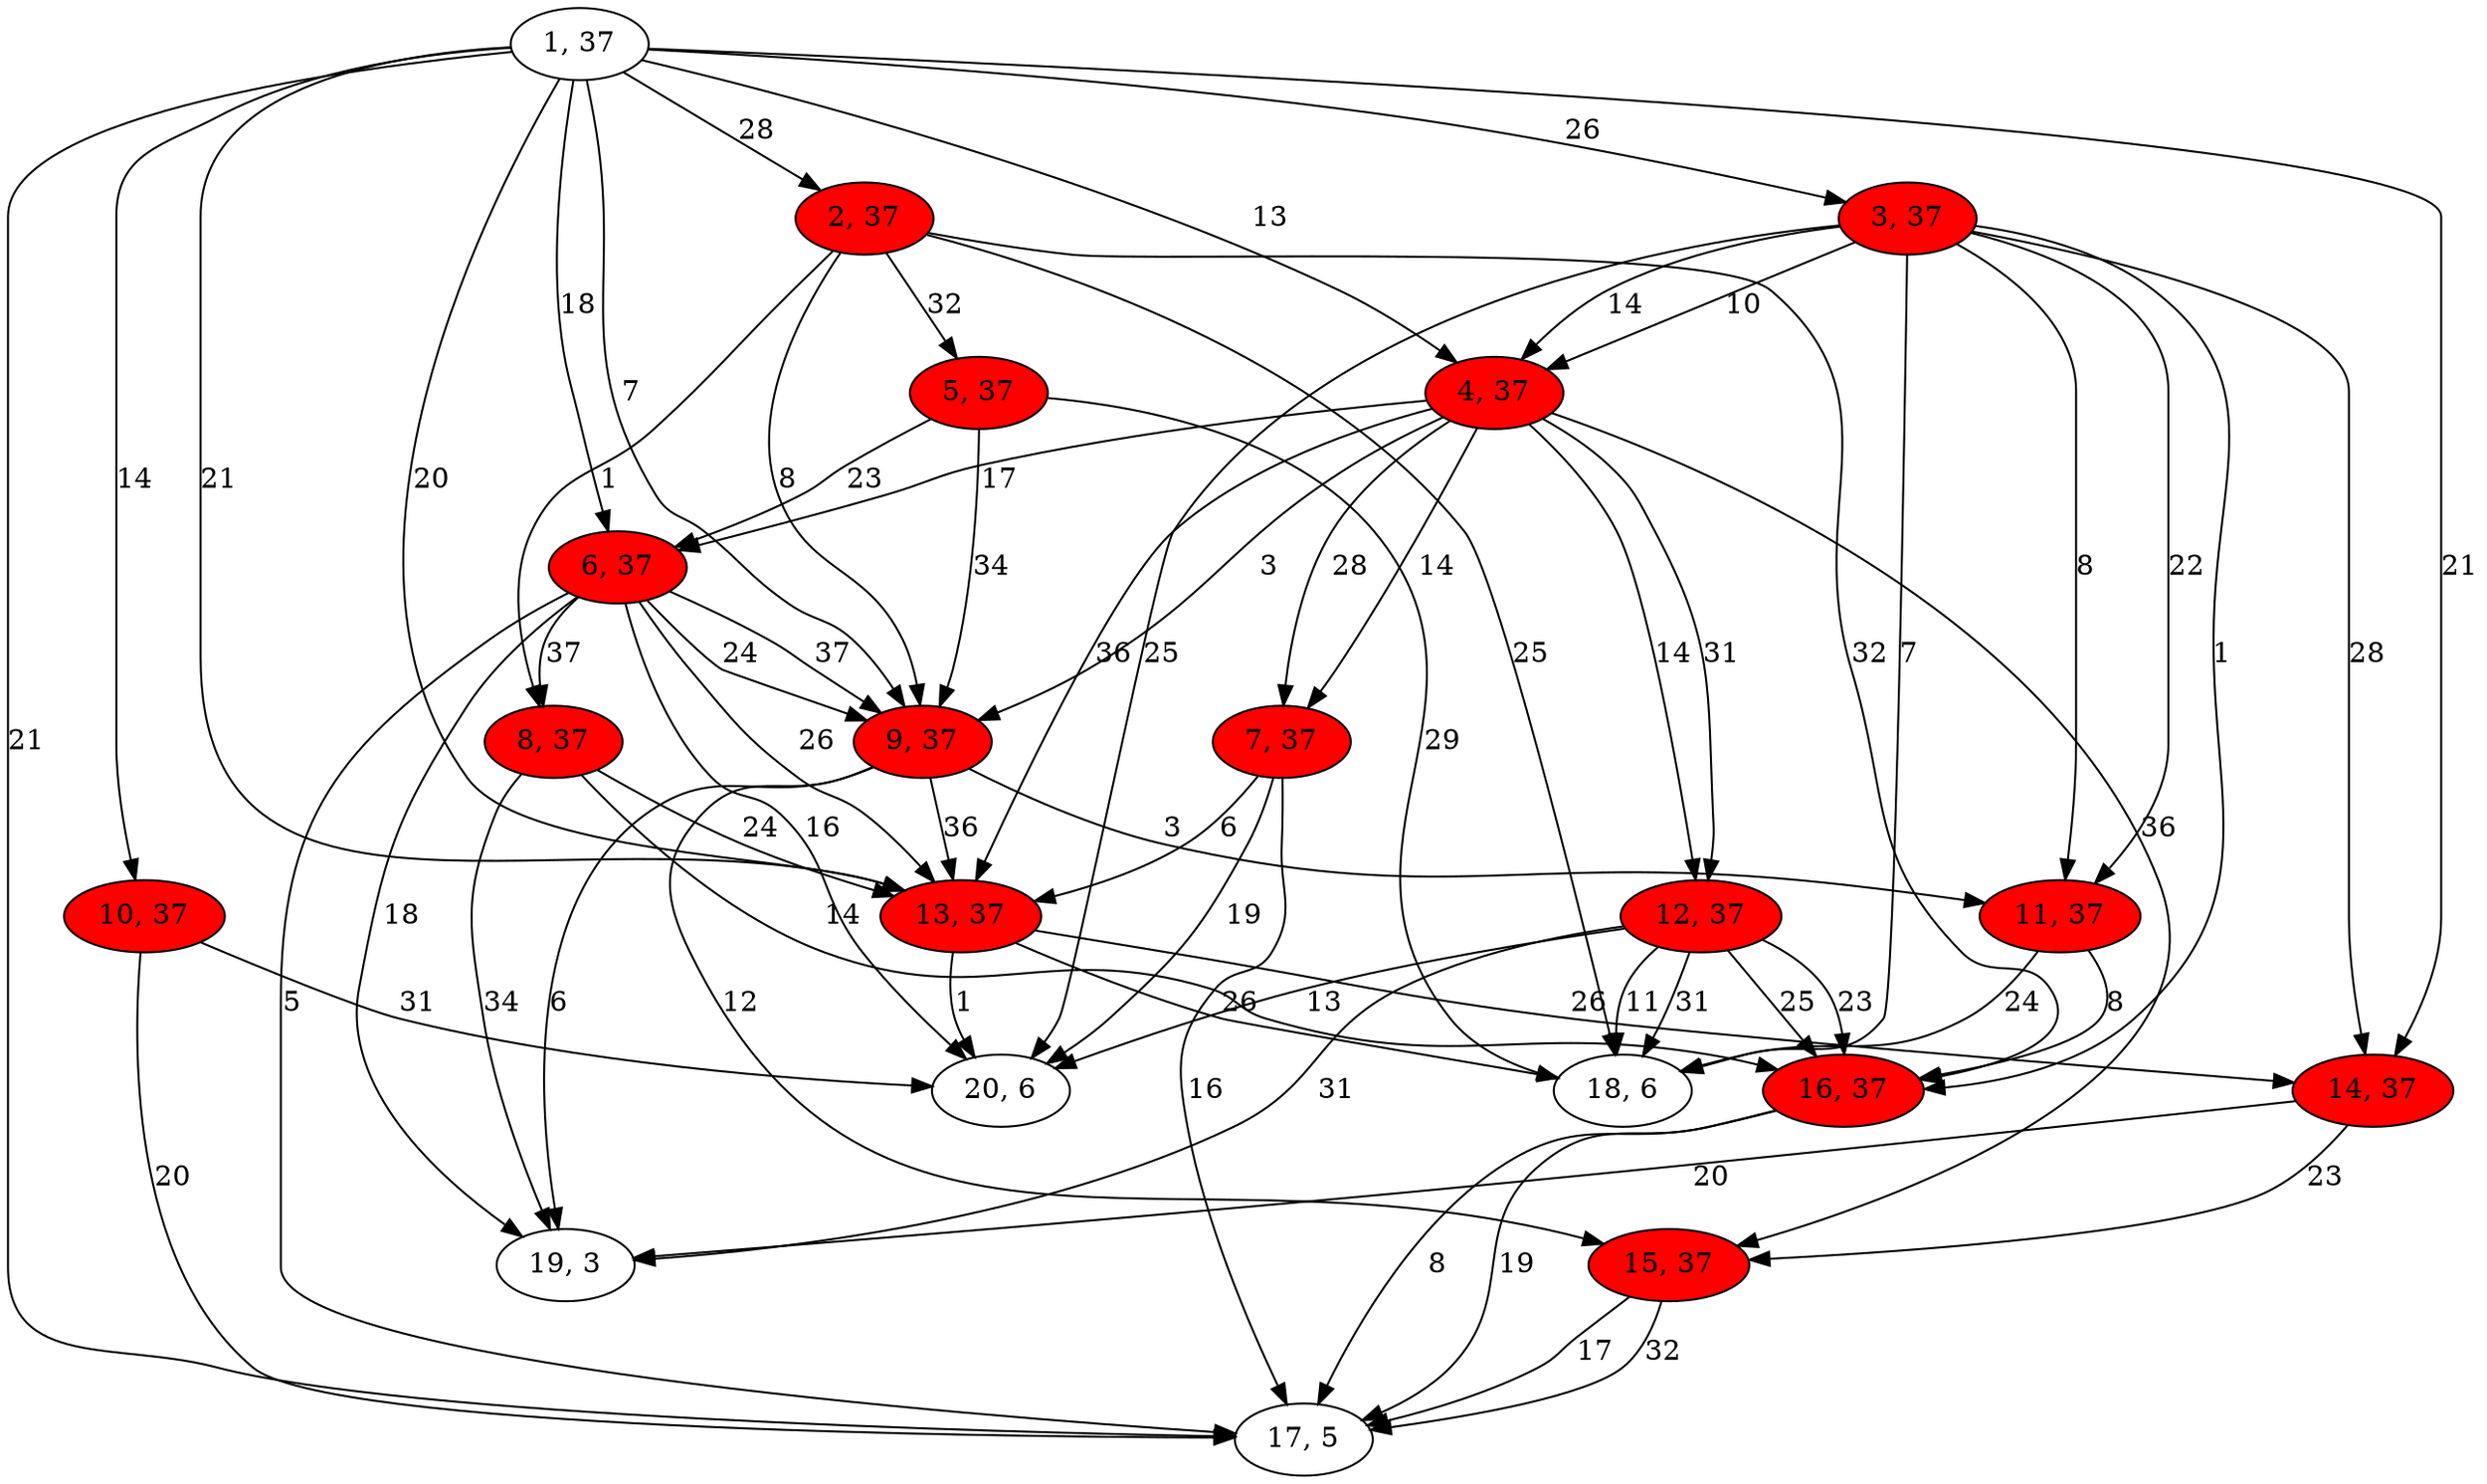 digraph G{
1[label="1, 37"]
2[label="2, 37"]
3[label="3, 37"]
4[label="4, 37"]
5[label="5, 37"]
6[label="6, 37"]
7[label="7, 37"]
8[label="8, 37"]
9[label="9, 37"]
10[label="10, 37"]
11[label="11, 37"]
12[label="12, 37"]
13[label="13, 37"]
14[label="14, 37"]
15[label="15, 37"]
16[label="16, 37"]
17[label="17, 5"]
18[label="18, 6"]
19[label="19, 3"]
20[label="20, 6"]
1->6[label="18"]
1->13[label="20"]
1->9[label="7"]
1->13[label="21"]
1->17[label="21"]
1->14[label="21"]
1->10[label="14"]
1->4[label="13"]
1->3[label="26"]
1->2[label="28"]
2[style = filled,fillcolor=red]
2->16[label="32"]
2->18[label="25"]
2->8[label="1"]
2->9[label="8"]
2->5[label="32"]
3[style = filled,fillcolor=red]
3->20[label="25"]
3->16[label="1"]
3->4[label="14"]
3->11[label="8"]
3->4[label="10"]
3->11[label="22"]
3->18[label="7"]
3->14[label="28"]
4[style = filled,fillcolor=red]
4->13[label="36"]
4->6[label="17"]
4->7[label="14"]
4->9[label="3"]
4->12[label="14"]
4->15[label="36"]
4->12[label="31"]
4->7[label="28"]
5[style = filled,fillcolor=red]
5->18[label="29"]
5->9[label="34"]
5->6[label="23"]
6[style = filled,fillcolor=red]
6->13[label="26"]
6->19[label="18"]
6->17[label="5"]
6->9[label="37"]
6->20[label="16"]
6->9[label="24"]
6->8[label="37"]
7[style = filled,fillcolor=red]
7->13[label="6"]
7->20[label="19"]
7->17[label="16"]
8[style = filled,fillcolor=red]
8->19[label="34"]
8->16[label="14"]
8->13[label="24"]
9[style = filled,fillcolor=red]
9->13[label="36"]
9->15[label="12"]
9->19[label="6"]
9->11[label="3"]
10[style = filled,fillcolor=red]
10->17[label="20"]
10->20[label="31"]
11[style = filled,fillcolor=red]
11->18[label="24"]
11->16[label="8"]
12[style = filled,fillcolor=red]
12->18[label="11"]
12->19[label="31"]
12->16[label="25"]
12->18[label="31"]
12->20[label="13"]
12->16[label="23"]
13[style = filled,fillcolor=red]
13->14[label="26"]
13->20[label="1"]
13->18[label="26"]
14[style = filled,fillcolor=red]
14->15[label="23"]
14->19[label="20"]
15[style = filled,fillcolor=red]
15->17[label="32"]
15->17[label="17"]
16[style = filled,fillcolor=red]
16->17[label="19"]
16->17[label="8"]
}
